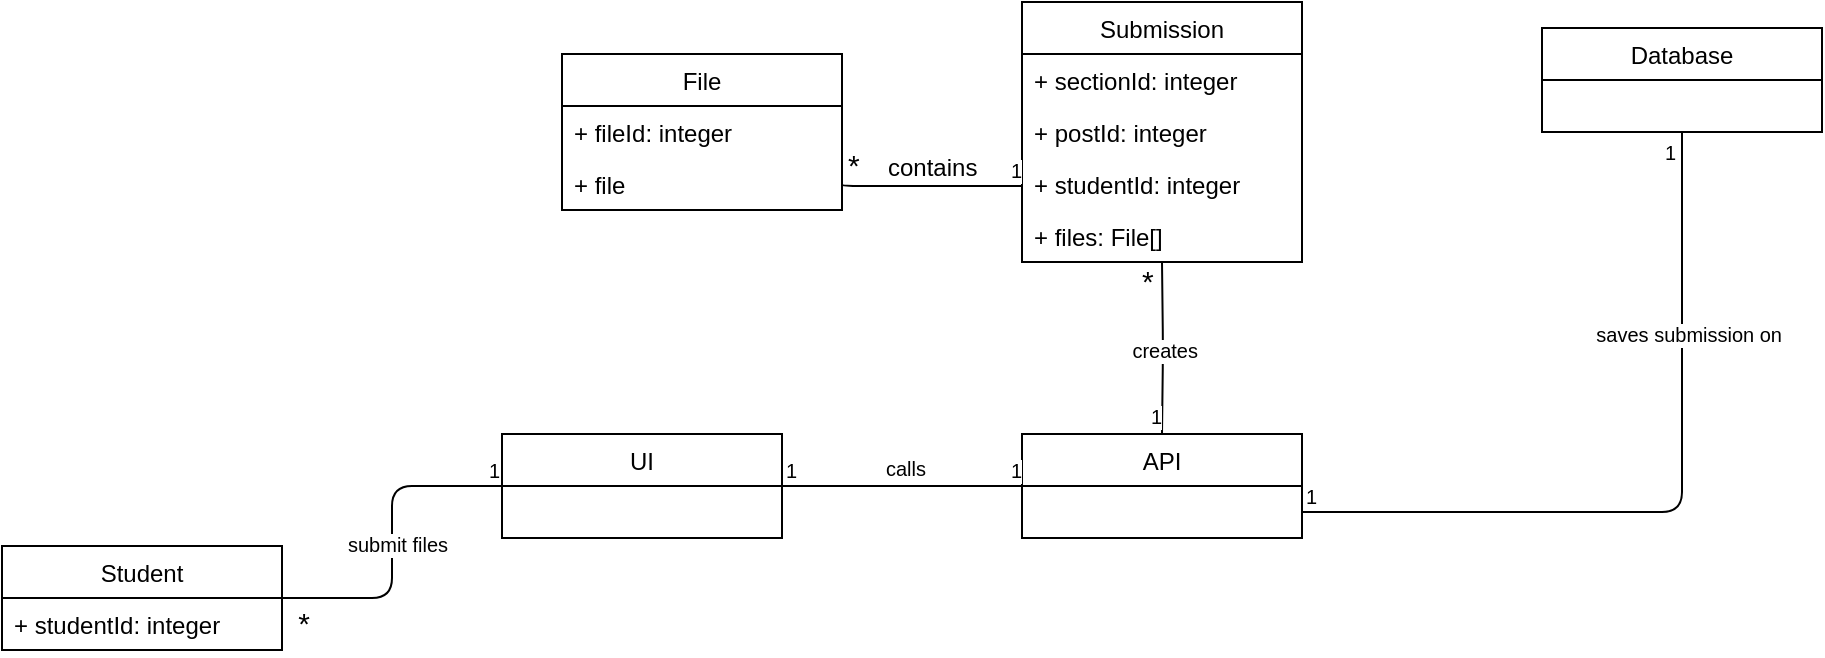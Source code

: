 <mxfile version="10.7.1" type="google"><diagram id="mec8L1Y73E4GJ8kyy617" name="Page-1"><mxGraphModel dx="840" dy="452" grid="1" gridSize="10" guides="1" tooltips="1" connect="1" arrows="1" fold="1" page="1" pageScale="1" pageWidth="850" pageHeight="1100" math="0" shadow="0"><root><mxCell id="0"/><mxCell id="1" parent="0"/><mxCell id="a8LelLZpKRh2Ldmmtj8K-64" value="Student" style="swimlane;fontStyle=0;childLayout=stackLayout;horizontal=1;startSize=26;fillColor=none;horizontalStack=0;resizeParent=1;resizeParentMax=0;resizeLast=0;collapsible=1;marginBottom=0;" parent="1" vertex="1"><mxGeometry x="40" y="282" width="140" height="52" as="geometry"><mxRectangle x="120" y="80" width="90" height="26" as="alternateBounds"/></mxGeometry></mxCell><mxCell id="a8LelLZpKRh2Ldmmtj8K-108" value="+ studentId: integer" style="text;strokeColor=none;fillColor=none;align=left;verticalAlign=top;spacingLeft=4;spacingRight=4;overflow=hidden;rotatable=0;points=[[0,0.5],[1,0.5]];portConstraint=eastwest;" parent="a8LelLZpKRh2Ldmmtj8K-64" vertex="1"><mxGeometry y="26" width="140" height="26" as="geometry"/></mxCell><mxCell id="a8LelLZpKRh2Ldmmtj8K-65" value="Database" style="swimlane;fontStyle=0;childLayout=stackLayout;horizontal=1;startSize=26;fillColor=none;horizontalStack=0;resizeParent=1;resizeParentMax=0;resizeLast=0;collapsible=1;marginBottom=0;" parent="1" vertex="1"><mxGeometry x="810" y="23" width="140" height="52" as="geometry"/></mxCell><mxCell id="a8LelLZpKRh2Ldmmtj8K-66" value="UI" style="swimlane;fontStyle=0;childLayout=stackLayout;horizontal=1;startSize=26;fillColor=none;horizontalStack=0;resizeParent=1;resizeParentMax=0;resizeLast=0;collapsible=1;marginBottom=0;" parent="1" vertex="1"><mxGeometry x="290" y="226" width="140" height="52" as="geometry"/></mxCell><mxCell id="a8LelLZpKRh2Ldmmtj8K-67" value="API" style="swimlane;fontStyle=0;childLayout=stackLayout;horizontal=1;startSize=26;fillColor=none;horizontalStack=0;resizeParent=1;resizeParentMax=0;resizeLast=0;collapsible=1;marginBottom=0;" parent="1" vertex="1"><mxGeometry x="550" y="226" width="140" height="52" as="geometry"/></mxCell><mxCell id="a8LelLZpKRh2Ldmmtj8K-68" value="" style="endArrow=none;html=1;edgeStyle=orthogonalEdgeStyle;entryX=0;entryY=0.5;entryDx=0;entryDy=0;exitX=1;exitY=0.5;exitDx=0;exitDy=0;" parent="1" source="a8LelLZpKRh2Ldmmtj8K-64" target="a8LelLZpKRh2Ldmmtj8K-66" edge="1"><mxGeometry relative="1" as="geometry"><mxPoint x="180" y="321" as="sourcePoint"/><mxPoint x="260" y="280" as="targetPoint"/></mxGeometry></mxCell><mxCell id="a8LelLZpKRh2Ldmmtj8K-69" value="submit files" style="resizable=0;html=1;align=right;verticalAlign=bottom;labelBackgroundColor=#ffffff;fontSize=10;" parent="a8LelLZpKRh2Ldmmtj8K-68" connectable="0" vertex="1"><mxGeometry x="1" relative="1" as="geometry"><mxPoint x="-27" y="37" as="offset"/></mxGeometry></mxCell><mxCell id="a8LelLZpKRh2Ldmmtj8K-70" value="1" style="resizable=0;html=1;align=right;verticalAlign=bottom;labelBackgroundColor=#ffffff;fontSize=10;" parent="1" connectable="0" vertex="1"><mxGeometry x="319" y="194" as="geometry"><mxPoint x="-30" y="58" as="offset"/></mxGeometry></mxCell><mxCell id="a8LelLZpKRh2Ldmmtj8K-71" value="&lt;font style=&quot;font-size: 15px&quot;&gt;*&lt;/font&gt;" style="resizable=0;html=1;align=right;verticalAlign=bottom;labelBackgroundColor=#ffffff;fontSize=10;" parent="1" connectable="0" vertex="1"><mxGeometry x="204" y="275" as="geometry"><mxPoint x="-10" y="56" as="offset"/></mxGeometry></mxCell><mxCell id="a8LelLZpKRh2Ldmmtj8K-72" value="" style="endArrow=none;html=1;edgeStyle=orthogonalEdgeStyle;" parent="1" edge="1"><mxGeometry relative="1" as="geometry"><mxPoint x="430" y="252" as="sourcePoint"/><mxPoint x="550" y="252" as="targetPoint"/></mxGeometry></mxCell><mxCell id="a8LelLZpKRh2Ldmmtj8K-73" value="1" style="resizable=0;html=1;align=left;verticalAlign=bottom;labelBackgroundColor=#ffffff;fontSize=10;" parent="a8LelLZpKRh2Ldmmtj8K-72" connectable="0" vertex="1"><mxGeometry x="-1" relative="1" as="geometry"/></mxCell><mxCell id="a8LelLZpKRh2Ldmmtj8K-74" value="1" style="resizable=0;html=1;align=right;verticalAlign=bottom;labelBackgroundColor=#ffffff;fontSize=10;" parent="a8LelLZpKRh2Ldmmtj8K-72" connectable="0" vertex="1"><mxGeometry x="1" relative="1" as="geometry"/></mxCell><mxCell id="a8LelLZpKRh2Ldmmtj8K-75" value="calls" style="resizable=0;html=1;align=right;verticalAlign=bottom;labelBackgroundColor=#ffffff;fontSize=10;" parent="1" connectable="0" vertex="1"><mxGeometry x="512" y="195" as="geometry"><mxPoint x="-10" y="56" as="offset"/></mxGeometry></mxCell><mxCell id="a8LelLZpKRh2Ldmmtj8K-76" value="" style="endArrow=none;html=1;edgeStyle=orthogonalEdgeStyle;exitX=1;exitY=0.75;exitDx=0;exitDy=0;" parent="1" source="a8LelLZpKRh2Ldmmtj8K-67" target="a8LelLZpKRh2Ldmmtj8K-65" edge="1"><mxGeometry relative="1" as="geometry"><mxPoint x="600" y="320" as="sourcePoint"/><mxPoint x="720" y="320" as="targetPoint"/></mxGeometry></mxCell><mxCell id="a8LelLZpKRh2Ldmmtj8K-77" value="1" style="resizable=0;html=1;align=left;verticalAlign=bottom;labelBackgroundColor=#ffffff;fontSize=10;" parent="a8LelLZpKRh2Ldmmtj8K-76" connectable="0" vertex="1"><mxGeometry x="-1" relative="1" as="geometry"><mxPoint as="offset"/></mxGeometry></mxCell><mxCell id="a8LelLZpKRh2Ldmmtj8K-78" value="1" style="resizable=0;html=1;align=right;verticalAlign=bottom;labelBackgroundColor=#ffffff;fontSize=10;" parent="a8LelLZpKRh2Ldmmtj8K-76" connectable="0" vertex="1"><mxGeometry x="1" relative="1" as="geometry"><mxPoint x="-3" y="18" as="offset"/></mxGeometry></mxCell><mxCell id="a8LelLZpKRh2Ldmmtj8K-79" value="saves submission on" style="resizable=0;html=1;align=right;verticalAlign=bottom;labelBackgroundColor=#ffffff;fontSize=10;" parent="1" connectable="0" vertex="1"><mxGeometry x="940" y="128" as="geometry"><mxPoint x="-10" y="56" as="offset"/></mxGeometry></mxCell><mxCell id="a8LelLZpKRh2Ldmmtj8K-92" value="Submission" style="swimlane;fontStyle=0;childLayout=stackLayout;horizontal=1;startSize=26;fillColor=none;horizontalStack=0;resizeParent=1;resizeParentMax=0;resizeLast=0;collapsible=1;marginBottom=0;" parent="1" vertex="1"><mxGeometry x="550" y="10" width="140" height="130" as="geometry"/></mxCell><mxCell id="a8LelLZpKRh2Ldmmtj8K-93" value="+ sectionId: integer" style="text;strokeColor=none;fillColor=none;align=left;verticalAlign=top;spacingLeft=4;spacingRight=4;overflow=hidden;rotatable=0;points=[[0,0.5],[1,0.5]];portConstraint=eastwest;" parent="a8LelLZpKRh2Ldmmtj8K-92" vertex="1"><mxGeometry y="26" width="140" height="26" as="geometry"/></mxCell><mxCell id="a8LelLZpKRh2Ldmmtj8K-94" value="+ postId: integer" style="text;strokeColor=none;fillColor=none;align=left;verticalAlign=top;spacingLeft=4;spacingRight=4;overflow=hidden;rotatable=0;points=[[0,0.5],[1,0.5]];portConstraint=eastwest;" parent="a8LelLZpKRh2Ldmmtj8K-92" vertex="1"><mxGeometry y="52" width="140" height="26" as="geometry"/></mxCell><mxCell id="a8LelLZpKRh2Ldmmtj8K-95" value="+ studentId: integer" style="text;strokeColor=none;fillColor=none;align=left;verticalAlign=top;spacingLeft=4;spacingRight=4;overflow=hidden;rotatable=0;points=[[0,0.5],[1,0.5]];portConstraint=eastwest;" parent="a8LelLZpKRh2Ldmmtj8K-92" vertex="1"><mxGeometry y="78" width="140" height="26" as="geometry"/></mxCell><mxCell id="a8LelLZpKRh2Ldmmtj8K-96" value="+ files: File[]" style="text;strokeColor=none;fillColor=none;align=left;verticalAlign=top;spacingLeft=4;spacingRight=4;overflow=hidden;rotatable=0;points=[[0,0.5],[1,0.5]];portConstraint=eastwest;" parent="a8LelLZpKRh2Ldmmtj8K-92" vertex="1"><mxGeometry y="104" width="140" height="26" as="geometry"/></mxCell><mxCell id="a8LelLZpKRh2Ldmmtj8K-97" value="" style="endArrow=none;html=1;edgeStyle=orthogonalEdgeStyle;entryX=0.5;entryY=0;entryDx=0;entryDy=0;" parent="1" target="a8LelLZpKRh2Ldmmtj8K-67" edge="1"><mxGeometry relative="1" as="geometry"><mxPoint x="620" y="140" as="sourcePoint"/><mxPoint x="730" y="180" as="targetPoint"/><Array as="points"/></mxGeometry></mxCell><mxCell id="a8LelLZpKRh2Ldmmtj8K-99" value="1" style="resizable=0;html=1;align=right;verticalAlign=bottom;labelBackgroundColor=#ffffff;fontSize=10;" parent="a8LelLZpKRh2Ldmmtj8K-97" connectable="0" vertex="1"><mxGeometry x="1" relative="1" as="geometry"/></mxCell><mxCell id="a8LelLZpKRh2Ldmmtj8K-100" value="creates" style="resizable=0;html=1;align=right;verticalAlign=bottom;labelBackgroundColor=#ffffff;fontSize=10;" parent="1" connectable="0" vertex="1"><mxGeometry x="648" y="136" as="geometry"><mxPoint x="-10" y="56" as="offset"/></mxGeometry></mxCell><mxCell id="a8LelLZpKRh2Ldmmtj8K-101" value="File" style="swimlane;fontStyle=0;childLayout=stackLayout;horizontal=1;startSize=26;fillColor=none;horizontalStack=0;resizeParent=1;resizeParentMax=0;resizeLast=0;collapsible=1;marginBottom=0;" parent="1" vertex="1"><mxGeometry x="320" y="36" width="140" height="78" as="geometry"/></mxCell><mxCell id="a8LelLZpKRh2Ldmmtj8K-102" value="+ fileId: integer" style="text;strokeColor=none;fillColor=none;align=left;verticalAlign=top;spacingLeft=4;spacingRight=4;overflow=hidden;rotatable=0;points=[[0,0.5],[1,0.5]];portConstraint=eastwest;" parent="a8LelLZpKRh2Ldmmtj8K-101" vertex="1"><mxGeometry y="26" width="140" height="26" as="geometry"/></mxCell><mxCell id="a8LelLZpKRh2Ldmmtj8K-103" value="+ file" style="text;strokeColor=none;fillColor=none;align=left;verticalAlign=top;spacingLeft=4;spacingRight=4;overflow=hidden;rotatable=0;points=[[0,0.5],[1,0.5]];portConstraint=eastwest;" parent="a8LelLZpKRh2Ldmmtj8K-101" vertex="1"><mxGeometry y="52" width="140" height="26" as="geometry"/></mxCell><mxCell id="a8LelLZpKRh2Ldmmtj8K-104" value="" style="endArrow=none;html=1;edgeStyle=orthogonalEdgeStyle;entryX=0;entryY=0.808;entryDx=0;entryDy=0;exitX=1;exitY=0.5;exitDx=0;exitDy=0;entryPerimeter=0;" parent="1" source="a8LelLZpKRh2Ldmmtj8K-103" edge="1"><mxGeometry relative="1" as="geometry"><mxPoint x="450" y="189" as="sourcePoint"/><mxPoint x="550" y="102" as="targetPoint"/><Array as="points"><mxPoint x="460" y="102"/></Array></mxGeometry></mxCell><mxCell id="a8LelLZpKRh2Ldmmtj8K-105" value="*" style="resizable=0;html=1;align=left;verticalAlign=bottom;labelBackgroundColor=#ffffff;fontSize=15;" parent="a8LelLZpKRh2Ldmmtj8K-104" connectable="0" vertex="1"><mxGeometry x="-1" relative="1" as="geometry"><mxPoint x="1" y="1" as="offset"/></mxGeometry></mxCell><mxCell id="a8LelLZpKRh2Ldmmtj8K-106" value="1" style="resizable=0;html=1;align=right;verticalAlign=bottom;labelBackgroundColor=#ffffff;fontSize=10;" parent="a8LelLZpKRh2Ldmmtj8K-104" connectable="0" vertex="1"><mxGeometry x="1" relative="1" as="geometry"/></mxCell><mxCell id="a8LelLZpKRh2Ldmmtj8K-107" value="contains" style="text;html=1;resizable=0;points=[];autosize=1;align=left;verticalAlign=top;spacingTop=-4;" parent="1" vertex="1"><mxGeometry x="481" y="83" width="60" height="20" as="geometry"/></mxCell><mxCell id="PXzwvRqiMim3OiDxB9a4-1" value="*" style="resizable=0;html=1;align=left;verticalAlign=bottom;labelBackgroundColor=#ffffff;fontSize=15;" parent="1" connectable="0" vertex="1"><mxGeometry x="607" y="159.167" as="geometry"><mxPoint x="1" y="1" as="offset"/></mxGeometry></mxCell></root></mxGraphModel></diagram></mxfile>